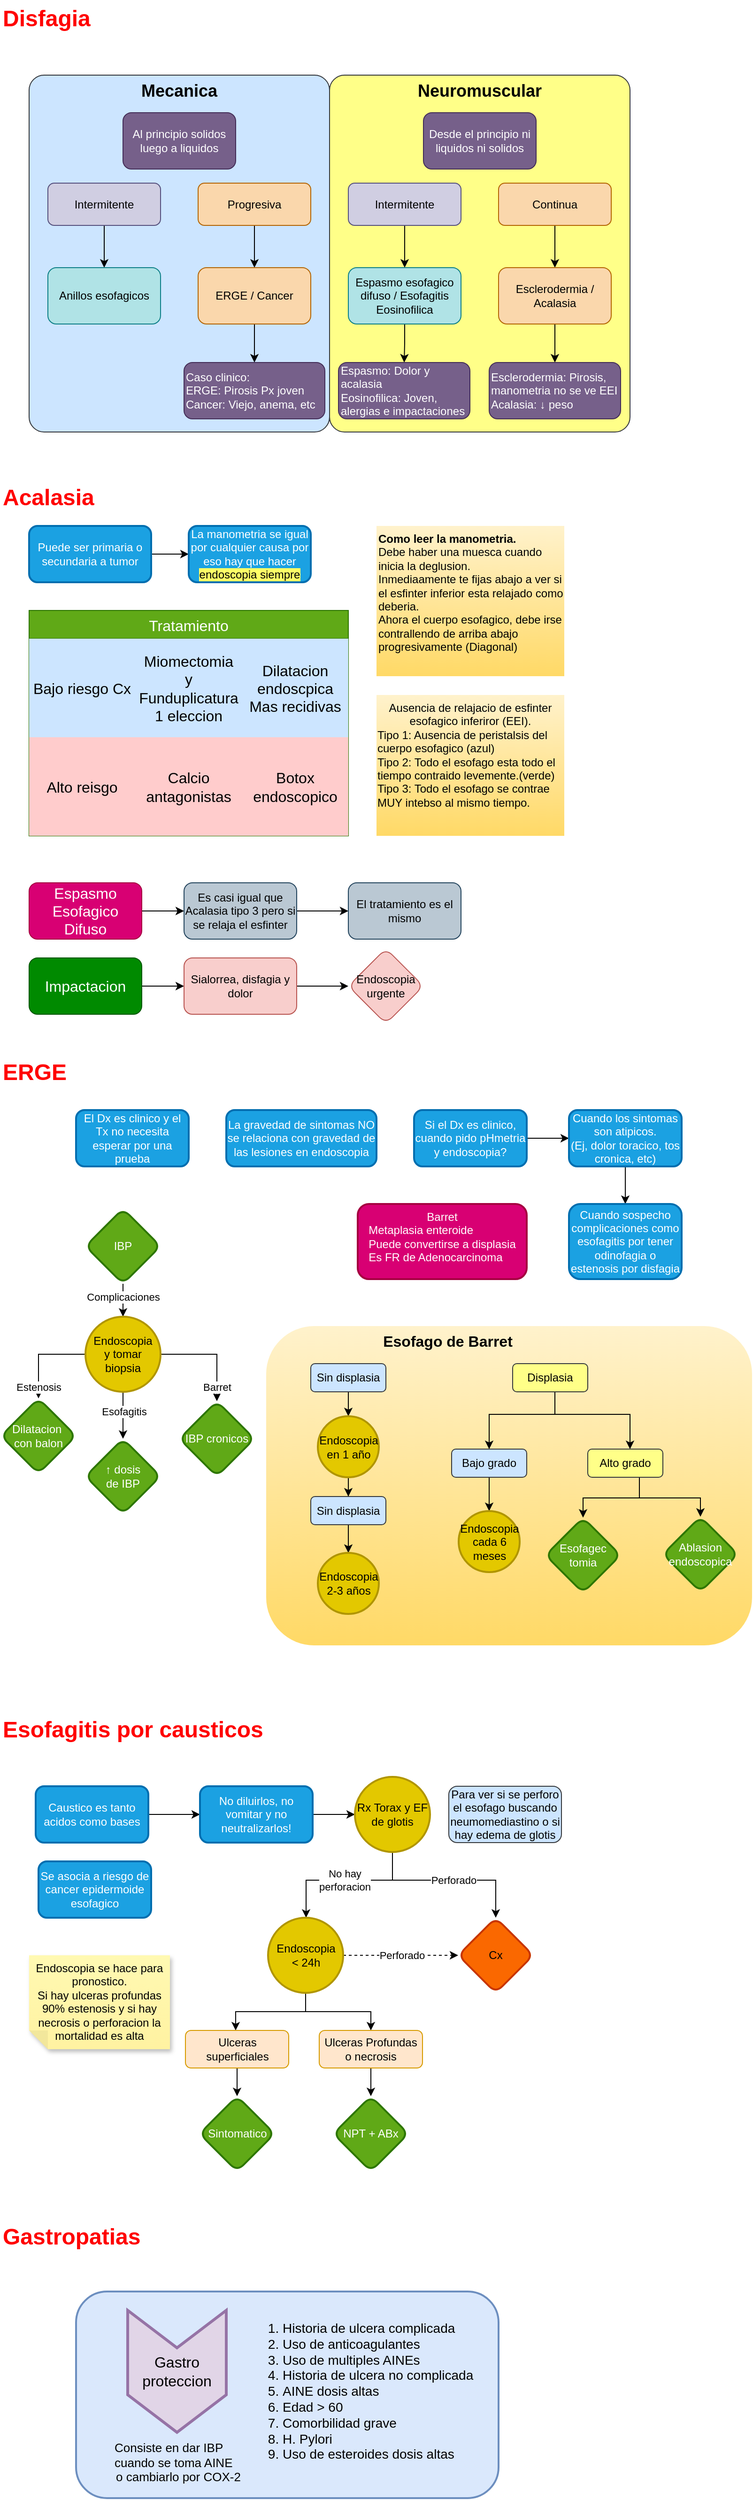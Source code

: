 <mxfile version="21.6.8" type="github">
  <diagram name="Page-1" id="vxQiwhmBXQwjBZL9es7v">
    <mxGraphModel dx="1034" dy="1069" grid="1" gridSize="10" guides="1" tooltips="1" connect="1" arrows="1" fold="1" page="1" pageScale="1" pageWidth="850" pageHeight="1100" background="none" math="0" shadow="0">
      <root>
        <mxCell id="0" />
        <mxCell id="1" parent="0" />
        <mxCell id="qXAimA_6PrYC_-zk_ydz-16" value="" style="rounded=1;whiteSpace=wrap;html=1;fillColor=#dae8fc;strokeColor=#6c8ebf;strokeWidth=2;" vertex="1" parent="1">
          <mxGeometry x="120" y="2480" width="450" height="220" as="geometry" />
        </mxCell>
        <mxCell id="oNGUDVq2gTV8FD3QDTzs-109" value="Esofago de Barret" style="rounded=1;whiteSpace=wrap;html=1;fillColor=#fff2cc;gradientColor=#ffd966;strokeColor=none;verticalAlign=top;fontStyle=1;fontSize=16;align=center;spacingLeft=-132;" parent="1" vertex="1">
          <mxGeometry x="322.5" y="1452" width="517.5" height="340" as="geometry" />
        </mxCell>
        <mxCell id="oNGUDVq2gTV8FD3QDTzs-1" value="Disfagia" style="text;strokeColor=none;fillColor=none;html=1;fontSize=24;fontStyle=1;verticalAlign=middle;align=left;fontColor=#FF0000;" parent="1" vertex="1">
          <mxGeometry x="40" y="40" width="200" height="40" as="geometry" />
        </mxCell>
        <mxCell id="oNGUDVq2gTV8FD3QDTzs-2" value="Mecanica" style="rounded=1;whiteSpace=wrap;html=1;fontSize=18;strokeColor=#36393d;fillColor=#cce5ff;verticalAlign=top;fontStyle=1;arcSize=5;" parent="1" vertex="1">
          <mxGeometry x="70" y="120" width="320" height="380" as="geometry" />
        </mxCell>
        <mxCell id="oNGUDVq2gTV8FD3QDTzs-3" value="Neuromuscular" style="rounded=1;whiteSpace=wrap;html=1;fontSize=18;strokeColor=#36393d;fillColor=#ffff88;verticalAlign=top;fontStyle=1;arcSize=5;" parent="1" vertex="1">
          <mxGeometry x="390" y="120" width="320" height="380" as="geometry" />
        </mxCell>
        <mxCell id="oNGUDVq2gTV8FD3QDTzs-10" value="" style="edgeStyle=orthogonalEdgeStyle;rounded=0;orthogonalLoop=1;jettySize=auto;html=1;" parent="1" source="oNGUDVq2gTV8FD3QDTzs-5" target="oNGUDVq2gTV8FD3QDTzs-9" edge="1">
          <mxGeometry relative="1" as="geometry" />
        </mxCell>
        <mxCell id="oNGUDVq2gTV8FD3QDTzs-5" value="Intermitente" style="rounded=1;whiteSpace=wrap;html=1;fillColor=#d0cee2;strokeColor=#56517e;" parent="1" vertex="1">
          <mxGeometry x="90" y="235" width="120" height="45" as="geometry" />
        </mxCell>
        <mxCell id="oNGUDVq2gTV8FD3QDTzs-12" value="" style="edgeStyle=orthogonalEdgeStyle;rounded=0;orthogonalLoop=1;jettySize=auto;html=1;" parent="1" source="oNGUDVq2gTV8FD3QDTzs-6" target="oNGUDVq2gTV8FD3QDTzs-11" edge="1">
          <mxGeometry relative="1" as="geometry" />
        </mxCell>
        <mxCell id="oNGUDVq2gTV8FD3QDTzs-6" value="Progresiva" style="rounded=1;whiteSpace=wrap;html=1;fillColor=#fad7ac;strokeColor=#b46504;" parent="1" vertex="1">
          <mxGeometry x="250" y="235" width="120" height="45" as="geometry" />
        </mxCell>
        <mxCell id="oNGUDVq2gTV8FD3QDTzs-16" value="" style="edgeStyle=orthogonalEdgeStyle;rounded=0;orthogonalLoop=1;jettySize=auto;html=1;" parent="1" source="oNGUDVq2gTV8FD3QDTzs-7" target="oNGUDVq2gTV8FD3QDTzs-15" edge="1">
          <mxGeometry relative="1" as="geometry" />
        </mxCell>
        <mxCell id="oNGUDVq2gTV8FD3QDTzs-7" value="Intermitente" style="rounded=1;whiteSpace=wrap;html=1;fillColor=#d0cee2;strokeColor=#56517e;" parent="1" vertex="1">
          <mxGeometry x="410" y="235" width="120" height="45" as="geometry" />
        </mxCell>
        <mxCell id="oNGUDVq2gTV8FD3QDTzs-18" value="" style="edgeStyle=orthogonalEdgeStyle;rounded=0;orthogonalLoop=1;jettySize=auto;html=1;" parent="1" source="oNGUDVq2gTV8FD3QDTzs-8" target="oNGUDVq2gTV8FD3QDTzs-17" edge="1">
          <mxGeometry relative="1" as="geometry" />
        </mxCell>
        <mxCell id="oNGUDVq2gTV8FD3QDTzs-8" value="Continua" style="rounded=1;whiteSpace=wrap;html=1;fillColor=#fad7ac;strokeColor=#b46504;" parent="1" vertex="1">
          <mxGeometry x="570" y="235" width="120" height="45" as="geometry" />
        </mxCell>
        <mxCell id="oNGUDVq2gTV8FD3QDTzs-9" value="Anillos esofagicos" style="rounded=1;whiteSpace=wrap;html=1;fillColor=#b0e3e6;strokeColor=#0e8088;" parent="1" vertex="1">
          <mxGeometry x="90" y="325" width="120" height="60" as="geometry" />
        </mxCell>
        <mxCell id="oNGUDVq2gTV8FD3QDTzs-14" value="" style="edgeStyle=orthogonalEdgeStyle;rounded=0;orthogonalLoop=1;jettySize=auto;html=1;" parent="1" source="oNGUDVq2gTV8FD3QDTzs-11" target="oNGUDVq2gTV8FD3QDTzs-13" edge="1">
          <mxGeometry relative="1" as="geometry" />
        </mxCell>
        <mxCell id="oNGUDVq2gTV8FD3QDTzs-11" value="ERGE / Cancer" style="rounded=1;whiteSpace=wrap;html=1;fillColor=#fad7ac;strokeColor=#b46504;" parent="1" vertex="1">
          <mxGeometry x="250" y="325" width="120" height="60" as="geometry" />
        </mxCell>
        <mxCell id="oNGUDVq2gTV8FD3QDTzs-13" value="Caso clinico:&lt;br&gt;ERGE: Pirosis Px joven&lt;br&gt;Cancer: Viejo, anema, etc" style="rounded=1;whiteSpace=wrap;html=1;align=left;fillColor=#76608a;fontColor=#ffffff;strokeColor=#432D57;" parent="1" vertex="1">
          <mxGeometry x="235" y="426" width="150" height="60" as="geometry" />
        </mxCell>
        <mxCell id="oNGUDVq2gTV8FD3QDTzs-141" value="" style="edgeStyle=orthogonalEdgeStyle;rounded=0;orthogonalLoop=1;jettySize=auto;html=1;" parent="1" source="oNGUDVq2gTV8FD3QDTzs-15" target="oNGUDVq2gTV8FD3QDTzs-140" edge="1">
          <mxGeometry relative="1" as="geometry" />
        </mxCell>
        <mxCell id="oNGUDVq2gTV8FD3QDTzs-15" value="Espasmo esofagico difuso / Esofagitis Eosinofilica" style="rounded=1;whiteSpace=wrap;html=1;fillColor=#b0e3e6;strokeColor=#0e8088;" parent="1" vertex="1">
          <mxGeometry x="410" y="325" width="120" height="60" as="geometry" />
        </mxCell>
        <mxCell id="oNGUDVq2gTV8FD3QDTzs-20" value="" style="edgeStyle=orthogonalEdgeStyle;rounded=0;orthogonalLoop=1;jettySize=auto;html=1;" parent="1" source="oNGUDVq2gTV8FD3QDTzs-17" target="oNGUDVq2gTV8FD3QDTzs-19" edge="1">
          <mxGeometry relative="1" as="geometry" />
        </mxCell>
        <mxCell id="oNGUDVq2gTV8FD3QDTzs-17" value="Esclerodermia / Acalasia" style="rounded=1;whiteSpace=wrap;html=1;fillColor=#fad7ac;strokeColor=#b46504;" parent="1" vertex="1">
          <mxGeometry x="570" y="325" width="120" height="60" as="geometry" />
        </mxCell>
        <mxCell id="oNGUDVq2gTV8FD3QDTzs-19" value="Esclerodermia: Pirosis, manometria no se ve EEI&lt;br&gt;Acalasia: ↓ peso" style="rounded=1;whiteSpace=wrap;html=1;align=left;fillColor=#76608a;fontColor=#ffffff;strokeColor=#432D57;" parent="1" vertex="1">
          <mxGeometry x="560" y="426" width="140" height="60" as="geometry" />
        </mxCell>
        <mxCell id="oNGUDVq2gTV8FD3QDTzs-21" value="Al principio solidos luego a liquidos" style="rounded=1;whiteSpace=wrap;html=1;fillColor=#76608a;fontColor=#ffffff;strokeColor=#432D57;" parent="1" vertex="1">
          <mxGeometry x="170" y="160" width="120" height="60" as="geometry" />
        </mxCell>
        <mxCell id="oNGUDVq2gTV8FD3QDTzs-22" value="Desde el principio ni liquidos ni solidos" style="rounded=1;whiteSpace=wrap;html=1;fillColor=#76608a;fontColor=#ffffff;strokeColor=#432D57;" parent="1" vertex="1">
          <mxGeometry x="490" y="160" width="120" height="60" as="geometry" />
        </mxCell>
        <mxCell id="oNGUDVq2gTV8FD3QDTzs-24" value="Acalasia" style="text;strokeColor=none;fillColor=none;html=1;fontSize=24;fontStyle=1;verticalAlign=middle;align=left;fontColor=#FF0000;" parent="1" vertex="1">
          <mxGeometry x="40" y="550" width="200" height="40" as="geometry" />
        </mxCell>
        <mxCell id="oNGUDVq2gTV8FD3QDTzs-27" value="" style="edgeStyle=orthogonalEdgeStyle;rounded=0;orthogonalLoop=1;jettySize=auto;html=1;" parent="1" source="oNGUDVq2gTV8FD3QDTzs-25" target="oNGUDVq2gTV8FD3QDTzs-26" edge="1">
          <mxGeometry relative="1" as="geometry" />
        </mxCell>
        <mxCell id="oNGUDVq2gTV8FD3QDTzs-25" value="Puede ser primaria o secundaria a tumor" style="rounded=1;whiteSpace=wrap;html=1;fillColor=#1ba1e2;fontColor=#ffffff;strokeColor=#006EAF;strokeWidth=2;" parent="1" vertex="1">
          <mxGeometry x="70" y="600" width="130" height="60" as="geometry" />
        </mxCell>
        <mxCell id="oNGUDVq2gTV8FD3QDTzs-26" value="La manometria se igual por cualquier causa por eso hay que hacer &lt;font color=&quot;#000000&quot;&gt;&lt;span style=&quot;background-color: rgb(255, 255, 102);&quot;&gt;endoscopia siempre&lt;/span&gt;&lt;/font&gt;" style="rounded=1;whiteSpace=wrap;html=1;fillColor=#1ba1e2;fontColor=#ffffff;strokeColor=#006EAF;strokeWidth=2;" parent="1" vertex="1">
          <mxGeometry x="240" y="600" width="130" height="60" as="geometry" />
        </mxCell>
        <mxCell id="oNGUDVq2gTV8FD3QDTzs-28" value="&lt;b&gt;Como leer la manometria.&lt;br&gt;&lt;/b&gt;Debe haber una muesca cuando inicia la deglusion.&lt;br&gt;Inmediaamente te fijas abajo a ver si el esfinter inferior esta relajado como deberia.&lt;br&gt;Ahora el cuerpo esofagico, debe irse contrallendo de arriba abajo progresivamente (Diagonal)" style="rounded=0;whiteSpace=wrap;html=1;verticalAlign=top;align=left;fillColor=#fff2cc;gradientColor=#ffd966;strokeColor=none;" parent="1" vertex="1">
          <mxGeometry x="440" y="600" width="200" height="160" as="geometry" />
        </mxCell>
        <mxCell id="oNGUDVq2gTV8FD3QDTzs-30" value="Ausencia de relajacio de esfinter esofagico inferiror (EEI).&lt;br&gt;&lt;div style=&quot;text-align: left;&quot;&gt;&lt;span style=&quot;background-color: initial;&quot;&gt;Tipo 1: Ausencia de peristalsis del cuerpo esofagico (azul)&lt;/span&gt;&lt;/div&gt;&lt;div style=&quot;text-align: left;&quot;&gt;&lt;span style=&quot;background-color: initial;&quot;&gt;Tipo 2: Todo el esofago esta todo el tiempo contraido levemente.(verde)&lt;/span&gt;&lt;/div&gt;&lt;div style=&quot;text-align: left;&quot;&gt;&lt;span style=&quot;background-color: initial;&quot;&gt;Tipo 3: Todo el esofago se contrae MUY intebso al mismo tiempo.&lt;/span&gt;&lt;/div&gt;" style="rounded=0;whiteSpace=wrap;html=1;verticalAlign=top;fillColor=#fff2cc;gradientColor=#ffd966;strokeColor=none;" parent="1" vertex="1">
          <mxGeometry x="440" y="780" width="200" height="150" as="geometry" />
        </mxCell>
        <mxCell id="oNGUDVq2gTV8FD3QDTzs-31" value="Tratamiento" style="shape=table;startSize=30;container=1;collapsible=0;childLayout=tableLayout;strokeColor=#2D7600;fontSize=16;fillColor=#60a917;fontColor=#ffffff;" parent="1" vertex="1">
          <mxGeometry x="70" y="690" width="340" height="240" as="geometry" />
        </mxCell>
        <mxCell id="oNGUDVq2gTV8FD3QDTzs-32" value="" style="shape=tableRow;horizontal=0;startSize=0;swimlaneHead=0;swimlaneBody=0;strokeColor=inherit;top=0;left=0;bottom=0;right=0;collapsible=0;dropTarget=0;fillColor=none;points=[[0,0.5],[1,0.5]];portConstraint=eastwest;fontSize=16;" parent="oNGUDVq2gTV8FD3QDTzs-31" vertex="1">
          <mxGeometry y="30" width="340" height="105" as="geometry" />
        </mxCell>
        <mxCell id="oNGUDVq2gTV8FD3QDTzs-33" value="Bajo riesgo Cx" style="shape=partialRectangle;html=1;whiteSpace=wrap;connectable=0;strokeColor=#36393d;overflow=hidden;fillColor=#cce5ff;top=0;left=0;bottom=0;right=0;pointerEvents=1;fontSize=16;" parent="oNGUDVq2gTV8FD3QDTzs-32" vertex="1">
          <mxGeometry width="113" height="105" as="geometry">
            <mxRectangle width="113" height="105" as="alternateBounds" />
          </mxGeometry>
        </mxCell>
        <mxCell id="oNGUDVq2gTV8FD3QDTzs-34" value="Miomectomia&lt;br&gt;y Funduplicatura&lt;br&gt;1 eleccion" style="shape=partialRectangle;html=1;whiteSpace=wrap;connectable=0;strokeColor=#36393d;overflow=hidden;fillColor=#cce5ff;top=0;left=0;bottom=0;right=0;pointerEvents=1;fontSize=16;" parent="oNGUDVq2gTV8FD3QDTzs-32" vertex="1">
          <mxGeometry x="113" width="114" height="105" as="geometry">
            <mxRectangle width="114" height="105" as="alternateBounds" />
          </mxGeometry>
        </mxCell>
        <mxCell id="oNGUDVq2gTV8FD3QDTzs-47" value="Dilatacion endoscpica&lt;br&gt;Mas recidivas" style="shape=partialRectangle;html=1;whiteSpace=wrap;connectable=0;strokeColor=#36393d;overflow=hidden;fillColor=#cce5ff;top=0;left=0;bottom=0;right=0;pointerEvents=1;fontSize=16;" parent="oNGUDVq2gTV8FD3QDTzs-32" vertex="1">
          <mxGeometry x="227" width="113" height="105" as="geometry">
            <mxRectangle width="113" height="105" as="alternateBounds" />
          </mxGeometry>
        </mxCell>
        <mxCell id="oNGUDVq2gTV8FD3QDTzs-36" value="" style="shape=tableRow;horizontal=0;startSize=0;swimlaneHead=0;swimlaneBody=0;strokeColor=inherit;top=0;left=0;bottom=0;right=0;collapsible=0;dropTarget=0;fillColor=none;points=[[0,0.5],[1,0.5]];portConstraint=eastwest;fontSize=16;" parent="oNGUDVq2gTV8FD3QDTzs-31" vertex="1">
          <mxGeometry y="135" width="340" height="105" as="geometry" />
        </mxCell>
        <mxCell id="oNGUDVq2gTV8FD3QDTzs-37" value="Alto reisgo" style="shape=partialRectangle;html=1;whiteSpace=wrap;connectable=0;strokeColor=#36393d;overflow=hidden;fillColor=#ffcccc;top=0;left=0;bottom=0;right=0;pointerEvents=1;fontSize=16;" parent="oNGUDVq2gTV8FD3QDTzs-36" vertex="1">
          <mxGeometry width="113" height="105" as="geometry">
            <mxRectangle width="113" height="105" as="alternateBounds" />
          </mxGeometry>
        </mxCell>
        <mxCell id="oNGUDVq2gTV8FD3QDTzs-38" value="Calcio antagonistas" style="shape=partialRectangle;html=1;whiteSpace=wrap;connectable=0;strokeColor=#36393d;overflow=hidden;fillColor=#ffcccc;top=0;left=0;bottom=0;right=0;pointerEvents=1;fontSize=16;" parent="oNGUDVq2gTV8FD3QDTzs-36" vertex="1">
          <mxGeometry x="113" width="114" height="105" as="geometry">
            <mxRectangle width="114" height="105" as="alternateBounds" />
          </mxGeometry>
        </mxCell>
        <mxCell id="oNGUDVq2gTV8FD3QDTzs-48" value="Botox endoscopico" style="shape=partialRectangle;html=1;whiteSpace=wrap;connectable=0;strokeColor=#36393d;overflow=hidden;fillColor=#ffcccc;top=0;left=0;bottom=0;right=0;pointerEvents=1;fontSize=16;" parent="oNGUDVq2gTV8FD3QDTzs-36" vertex="1">
          <mxGeometry x="227" width="113" height="105" as="geometry">
            <mxRectangle width="113" height="105" as="alternateBounds" />
          </mxGeometry>
        </mxCell>
        <mxCell id="oNGUDVq2gTV8FD3QDTzs-51" value="" style="edgeStyle=orthogonalEdgeStyle;rounded=0;orthogonalLoop=1;jettySize=auto;html=1;" parent="1" source="oNGUDVq2gTV8FD3QDTzs-49" target="oNGUDVq2gTV8FD3QDTzs-50" edge="1">
          <mxGeometry relative="1" as="geometry" />
        </mxCell>
        <mxCell id="oNGUDVq2gTV8FD3QDTzs-49" value="Espasmo Esofagico Difuso" style="rounded=1;whiteSpace=wrap;html=1;fontSize=16;fillColor=#d80073;fontColor=#ffffff;strokeColor=#A50040;" parent="1" vertex="1">
          <mxGeometry x="70" y="980" width="120" height="60" as="geometry" />
        </mxCell>
        <mxCell id="oNGUDVq2gTV8FD3QDTzs-53" value="" style="edgeStyle=orthogonalEdgeStyle;rounded=0;orthogonalLoop=1;jettySize=auto;html=1;" parent="1" source="oNGUDVq2gTV8FD3QDTzs-50" target="oNGUDVq2gTV8FD3QDTzs-52" edge="1">
          <mxGeometry relative="1" as="geometry" />
        </mxCell>
        <mxCell id="oNGUDVq2gTV8FD3QDTzs-50" value="Es casi igual que Acalasia tipo 3 pero si se relaja el esfinter" style="rounded=1;whiteSpace=wrap;html=1;fillColor=#bac8d3;strokeColor=#23445d;" parent="1" vertex="1">
          <mxGeometry x="235" y="980" width="120" height="60" as="geometry" />
        </mxCell>
        <mxCell id="oNGUDVq2gTV8FD3QDTzs-52" value="El tratamiento es el mismo" style="rounded=1;whiteSpace=wrap;html=1;fillColor=#bac8d3;strokeColor=#23445d;" parent="1" vertex="1">
          <mxGeometry x="410" y="980" width="120" height="60" as="geometry" />
        </mxCell>
        <mxCell id="oNGUDVq2gTV8FD3QDTzs-54" value="ERGE" style="text;strokeColor=none;fillColor=none;html=1;fontSize=24;fontStyle=1;verticalAlign=middle;align=left;fontColor=#FF0000;" parent="1" vertex="1">
          <mxGeometry x="40" y="1162" width="200" height="40" as="geometry" />
        </mxCell>
        <mxCell id="oNGUDVq2gTV8FD3QDTzs-56" value="El Dx es clinico y el Tx no necesita esperar por una prueba" style="rounded=1;whiteSpace=wrap;html=1;fillColor=#1ba1e2;fontColor=#ffffff;strokeColor=#006EAF;strokeWidth=2;" parent="1" vertex="1">
          <mxGeometry x="120" y="1222" width="120" height="60" as="geometry" />
        </mxCell>
        <mxCell id="oNGUDVq2gTV8FD3QDTzs-57" value="La gravedad de sintomas NO se relaciona con gravedad de las lesiones en endoscopia" style="rounded=1;whiteSpace=wrap;html=1;fillColor=#1ba1e2;fontColor=#ffffff;strokeColor=#006EAF;strokeWidth=2;" parent="1" vertex="1">
          <mxGeometry x="280" y="1222" width="160" height="60" as="geometry" />
        </mxCell>
        <mxCell id="oNGUDVq2gTV8FD3QDTzs-60" value="" style="edgeStyle=orthogonalEdgeStyle;rounded=0;orthogonalLoop=1;jettySize=auto;html=1;" parent="1" source="oNGUDVq2gTV8FD3QDTzs-58" target="oNGUDVq2gTV8FD3QDTzs-59" edge="1">
          <mxGeometry relative="1" as="geometry" />
        </mxCell>
        <mxCell id="oNGUDVq2gTV8FD3QDTzs-58" value="Si el Dx es clinico, cuando pido pHmetria y endoscopia?" style="rounded=1;whiteSpace=wrap;html=1;fillColor=#1ba1e2;fontColor=#ffffff;strokeColor=#006EAF;strokeWidth=2;" parent="1" vertex="1">
          <mxGeometry x="480" y="1222" width="120" height="60" as="geometry" />
        </mxCell>
        <mxCell id="oNGUDVq2gTV8FD3QDTzs-62" value="" style="edgeStyle=orthogonalEdgeStyle;rounded=0;orthogonalLoop=1;jettySize=auto;html=1;" parent="1" source="oNGUDVq2gTV8FD3QDTzs-59" target="oNGUDVq2gTV8FD3QDTzs-61" edge="1">
          <mxGeometry relative="1" as="geometry" />
        </mxCell>
        <mxCell id="oNGUDVq2gTV8FD3QDTzs-59" value="Cuando los sintomas son atipicos. &lt;br&gt;(Ej, dolor toracico, tos cronica, etc)" style="rounded=1;whiteSpace=wrap;html=1;fillColor=#1ba1e2;fontColor=#ffffff;strokeColor=#006EAF;strokeWidth=2;" parent="1" vertex="1">
          <mxGeometry x="645" y="1222" width="120" height="60" as="geometry" />
        </mxCell>
        <mxCell id="oNGUDVq2gTV8FD3QDTzs-61" value="Cuando sospecho complicaciones como esofagitis por tener odinofagia o estenosis por disfagia" style="rounded=1;whiteSpace=wrap;html=1;fillColor=#1ba1e2;fontColor=#ffffff;strokeColor=#006EAF;strokeWidth=2;" parent="1" vertex="1">
          <mxGeometry x="645" y="1322" width="120" height="80" as="geometry" />
        </mxCell>
        <mxCell id="oNGUDVq2gTV8FD3QDTzs-63" value="IBP" style="rhombus;whiteSpace=wrap;html=1;rounded=1;fillColor=#60a917;fontColor=#ffffff;strokeColor=#2D7600;strokeWidth=2;" parent="1" vertex="1">
          <mxGeometry x="130" y="1327" width="80" height="80" as="geometry" />
        </mxCell>
        <mxCell id="oNGUDVq2gTV8FD3QDTzs-65" value="IBP cronicos" style="rhombus;whiteSpace=wrap;html=1;rounded=1;fillColor=#60a917;fontColor=#ffffff;strokeColor=#2D7600;strokeWidth=2;" parent="1" vertex="1">
          <mxGeometry x="230" y="1532" width="80" height="80" as="geometry" />
        </mxCell>
        <mxCell id="oNGUDVq2gTV8FD3QDTzs-68" value="Dilatacion&amp;nbsp;&lt;br&gt;con balon" style="rhombus;whiteSpace=wrap;html=1;rounded=1;direction=south;fillColor=#60a917;fontColor=#ffffff;strokeColor=#2D7600;strokeWidth=2;" parent="1" vertex="1">
          <mxGeometry x="40" y="1529" width="80" height="80" as="geometry" />
        </mxCell>
        <mxCell id="oNGUDVq2gTV8FD3QDTzs-72" value="" style="edgeStyle=orthogonalEdgeStyle;rounded=0;orthogonalLoop=1;jettySize=auto;html=1;" parent="1" source="oNGUDVq2gTV8FD3QDTzs-63" target="oNGUDVq2gTV8FD3QDTzs-71" edge="1">
          <mxGeometry relative="1" as="geometry">
            <mxPoint x="355" y="1357" as="sourcePoint" />
            <mxPoint x="285" y="1617" as="targetPoint" />
          </mxGeometry>
        </mxCell>
        <mxCell id="oNGUDVq2gTV8FD3QDTzs-105" value="Complicaciones" style="edgeLabel;html=1;align=center;verticalAlign=middle;resizable=0;points=[];" parent="oNGUDVq2gTV8FD3QDTzs-72" vertex="1" connectable="0">
          <mxGeometry x="-0.378" relative="1" as="geometry">
            <mxPoint as="offset" />
          </mxGeometry>
        </mxCell>
        <mxCell id="oNGUDVq2gTV8FD3QDTzs-74" value="" style="edgeStyle=orthogonalEdgeStyle;rounded=0;orthogonalLoop=1;jettySize=auto;html=1;" parent="1" source="oNGUDVq2gTV8FD3QDTzs-71" target="oNGUDVq2gTV8FD3QDTzs-68" edge="1">
          <mxGeometry relative="1" as="geometry" />
        </mxCell>
        <mxCell id="oNGUDVq2gTV8FD3QDTzs-106" value="Estenosis" style="edgeLabel;html=1;align=center;verticalAlign=middle;resizable=0;points=[];" parent="oNGUDVq2gTV8FD3QDTzs-74" vertex="1" connectable="0">
          <mxGeometry x="0.559" relative="1" as="geometry">
            <mxPoint y="9" as="offset" />
          </mxGeometry>
        </mxCell>
        <mxCell id="oNGUDVq2gTV8FD3QDTzs-75" value="" style="edgeStyle=orthogonalEdgeStyle;rounded=0;orthogonalLoop=1;jettySize=auto;html=1;" parent="1" source="oNGUDVq2gTV8FD3QDTzs-71" target="oNGUDVq2gTV8FD3QDTzs-65" edge="1">
          <mxGeometry relative="1" as="geometry" />
        </mxCell>
        <mxCell id="oNGUDVq2gTV8FD3QDTzs-104" value="Barret" style="edgeLabel;html=1;align=center;verticalAlign=middle;resizable=0;points=[];" parent="oNGUDVq2gTV8FD3QDTzs-75" vertex="1" connectable="0">
          <mxGeometry x="0.65" y="2" relative="1" as="geometry">
            <mxPoint x="-2" y="4" as="offset" />
          </mxGeometry>
        </mxCell>
        <mxCell id="oNGUDVq2gTV8FD3QDTzs-79" value="" style="edgeStyle=orthogonalEdgeStyle;rounded=0;orthogonalLoop=1;jettySize=auto;html=1;" parent="1" source="oNGUDVq2gTV8FD3QDTzs-71" target="oNGUDVq2gTV8FD3QDTzs-78" edge="1">
          <mxGeometry relative="1" as="geometry" />
        </mxCell>
        <mxCell id="oNGUDVq2gTV8FD3QDTzs-80" value="Esofagitis" style="edgeLabel;html=1;align=center;verticalAlign=middle;resizable=0;points=[];" parent="oNGUDVq2gTV8FD3QDTzs-79" vertex="1" connectable="0">
          <mxGeometry x="-0.176" y="1" relative="1" as="geometry">
            <mxPoint as="offset" />
          </mxGeometry>
        </mxCell>
        <mxCell id="oNGUDVq2gTV8FD3QDTzs-71" value="Endoscopia&lt;br&gt;y tomar biopsia" style="ellipse;whiteSpace=wrap;html=1;aspect=fixed;fillColor=#e3c800;fontColor=#000000;strokeColor=#B09500;strokeWidth=2;" parent="1" vertex="1">
          <mxGeometry x="130" y="1442" width="80" height="80" as="geometry" />
        </mxCell>
        <mxCell id="oNGUDVq2gTV8FD3QDTzs-78" value="↑ dosis &lt;br&gt;de IBP" style="rhombus;whiteSpace=wrap;html=1;rounded=1;fillColor=#60a917;fontColor=#ffffff;strokeColor=#2D7600;strokeWidth=2;" parent="1" vertex="1">
          <mxGeometry x="130" y="1572" width="80" height="80" as="geometry" />
        </mxCell>
        <mxCell id="oNGUDVq2gTV8FD3QDTzs-81" value="Barret&lt;br&gt;&lt;div style=&quot;text-align: left;&quot;&gt;&lt;span style=&quot;background-color: initial;&quot;&gt;Metaplasia enteroide&lt;/span&gt;&lt;/div&gt;&lt;div style=&quot;text-align: left;&quot;&gt;&lt;span style=&quot;background-color: initial;&quot;&gt;Puede convertirse a displasia&lt;/span&gt;&lt;/div&gt;&lt;div style=&quot;text-align: left;&quot;&gt;&lt;span style=&quot;background-color: initial;&quot;&gt;Es FR de Adenocarcinoma&lt;/span&gt;&lt;/div&gt;" style="rounded=1;whiteSpace=wrap;html=1;verticalAlign=top;fillColor=#d80073;fontColor=#ffffff;strokeColor=#A50040;strokeWidth=2;" parent="1" vertex="1">
          <mxGeometry x="420" y="1322" width="180" height="80" as="geometry" />
        </mxCell>
        <mxCell id="oNGUDVq2gTV8FD3QDTzs-87" value="" style="edgeStyle=orthogonalEdgeStyle;rounded=0;orthogonalLoop=1;jettySize=auto;html=1;" parent="1" source="oNGUDVq2gTV8FD3QDTzs-82" target="oNGUDVq2gTV8FD3QDTzs-86" edge="1">
          <mxGeometry relative="1" as="geometry" />
        </mxCell>
        <mxCell id="oNGUDVq2gTV8FD3QDTzs-82" value="Sin displasia" style="rounded=1;whiteSpace=wrap;html=1;fillColor=#cce5ff;strokeColor=#36393d;" parent="1" vertex="1">
          <mxGeometry x="370" y="1492" width="80" height="30" as="geometry" />
        </mxCell>
        <mxCell id="oNGUDVq2gTV8FD3QDTzs-93" value="" style="edgeStyle=orthogonalEdgeStyle;rounded=0;orthogonalLoop=1;jettySize=auto;html=1;" parent="1" source="oNGUDVq2gTV8FD3QDTzs-83" target="oNGUDVq2gTV8FD3QDTzs-92" edge="1">
          <mxGeometry relative="1" as="geometry">
            <Array as="points">
              <mxPoint x="630" y="1546" />
              <mxPoint x="560" y="1546" />
            </Array>
          </mxGeometry>
        </mxCell>
        <mxCell id="oNGUDVq2gTV8FD3QDTzs-97" value="" style="edgeStyle=orthogonalEdgeStyle;rounded=0;orthogonalLoop=1;jettySize=auto;html=1;" parent="1" source="oNGUDVq2gTV8FD3QDTzs-83" target="oNGUDVq2gTV8FD3QDTzs-96" edge="1">
          <mxGeometry relative="1" as="geometry">
            <Array as="points">
              <mxPoint x="630" y="1546" />
              <mxPoint x="710" y="1546" />
            </Array>
          </mxGeometry>
        </mxCell>
        <mxCell id="oNGUDVq2gTV8FD3QDTzs-83" value="Displasia" style="rounded=1;whiteSpace=wrap;html=1;fillColor=#ffff88;strokeColor=#36393d;" parent="1" vertex="1">
          <mxGeometry x="585" y="1492" width="80" height="30" as="geometry" />
        </mxCell>
        <mxCell id="oNGUDVq2gTV8FD3QDTzs-89" value="" style="edgeStyle=orthogonalEdgeStyle;rounded=0;orthogonalLoop=1;jettySize=auto;html=1;" parent="1" source="oNGUDVq2gTV8FD3QDTzs-86" target="oNGUDVq2gTV8FD3QDTzs-88" edge="1">
          <mxGeometry relative="1" as="geometry" />
        </mxCell>
        <mxCell id="oNGUDVq2gTV8FD3QDTzs-86" value="Endoscopia en 1 año" style="ellipse;whiteSpace=wrap;html=1;rounded=1;fillColor=#e3c800;fontColor=#000000;strokeColor=#B09500;strokeWidth=2;" parent="1" vertex="1">
          <mxGeometry x="377.5" y="1548" width="65" height="65" as="geometry" />
        </mxCell>
        <mxCell id="oNGUDVq2gTV8FD3QDTzs-91" value="" style="edgeStyle=orthogonalEdgeStyle;rounded=0;orthogonalLoop=1;jettySize=auto;html=1;" parent="1" source="oNGUDVq2gTV8FD3QDTzs-88" target="oNGUDVq2gTV8FD3QDTzs-90" edge="1">
          <mxGeometry relative="1" as="geometry" />
        </mxCell>
        <mxCell id="oNGUDVq2gTV8FD3QDTzs-88" value="Sin displasia" style="rounded=1;whiteSpace=wrap;html=1;fillColor=#cce5ff;strokeColor=#36393d;" parent="1" vertex="1">
          <mxGeometry x="370" y="1633.5" width="80" height="30" as="geometry" />
        </mxCell>
        <mxCell id="oNGUDVq2gTV8FD3QDTzs-90" value="Endoscopia &lt;br&gt;2-3 años" style="ellipse;whiteSpace=wrap;html=1;rounded=1;fillColor=#e3c800;fontColor=#000000;strokeColor=#B09500;strokeWidth=2;" parent="1" vertex="1">
          <mxGeometry x="377.5" y="1693.5" width="65" height="65" as="geometry" />
        </mxCell>
        <mxCell id="oNGUDVq2gTV8FD3QDTzs-95" value="" style="edgeStyle=orthogonalEdgeStyle;rounded=0;orthogonalLoop=1;jettySize=auto;html=1;" parent="1" source="oNGUDVq2gTV8FD3QDTzs-92" target="oNGUDVq2gTV8FD3QDTzs-94" edge="1">
          <mxGeometry relative="1" as="geometry" />
        </mxCell>
        <mxCell id="oNGUDVq2gTV8FD3QDTzs-92" value="Bajo grado" style="rounded=1;whiteSpace=wrap;html=1;fillColor=#cce5ff;strokeColor=#36393d;" parent="1" vertex="1">
          <mxGeometry x="520" y="1583" width="80" height="30" as="geometry" />
        </mxCell>
        <mxCell id="oNGUDVq2gTV8FD3QDTzs-94" value="Endoscopia cada 6 meses" style="ellipse;whiteSpace=wrap;html=1;rounded=1;fillColor=#e3c800;fontColor=#000000;strokeColor=#B09500;strokeWidth=2;" parent="1" vertex="1">
          <mxGeometry x="527.5" y="1649" width="65" height="65" as="geometry" />
        </mxCell>
        <mxCell id="oNGUDVq2gTV8FD3QDTzs-99" value="" style="edgeStyle=orthogonalEdgeStyle;rounded=0;orthogonalLoop=1;jettySize=auto;html=1;" parent="1" source="oNGUDVq2gTV8FD3QDTzs-96" target="oNGUDVq2gTV8FD3QDTzs-98" edge="1">
          <mxGeometry relative="1" as="geometry">
            <Array as="points">
              <mxPoint x="720" y="1635" />
              <mxPoint x="660" y="1635" />
            </Array>
          </mxGeometry>
        </mxCell>
        <mxCell id="oNGUDVq2gTV8FD3QDTzs-101" value="" style="edgeStyle=orthogonalEdgeStyle;rounded=0;orthogonalLoop=1;jettySize=auto;html=1;entryX=0.5;entryY=0;entryDx=0;entryDy=0;" parent="1" target="oNGUDVq2gTV8FD3QDTzs-100" edge="1">
          <mxGeometry relative="1" as="geometry">
            <mxPoint x="720" y="1628" as="sourcePoint" />
            <mxPoint x="785" y="1651" as="targetPoint" />
            <Array as="points">
              <mxPoint x="720" y="1635" />
              <mxPoint x="785" y="1635" />
            </Array>
          </mxGeometry>
        </mxCell>
        <mxCell id="oNGUDVq2gTV8FD3QDTzs-96" value="Alto grado" style="rounded=1;whiteSpace=wrap;html=1;fillColor=#ffff88;strokeColor=#36393d;" parent="1" vertex="1">
          <mxGeometry x="665" y="1583" width="80" height="30" as="geometry" />
        </mxCell>
        <mxCell id="oNGUDVq2gTV8FD3QDTzs-98" value="Esofagec&lt;br&gt;tomia" style="rhombus;whiteSpace=wrap;html=1;rounded=1;fillColor=#60a917;fontColor=#ffffff;strokeColor=#2D7600;strokeWidth=2;" parent="1" vertex="1">
          <mxGeometry x="620" y="1656" width="80" height="80" as="geometry" />
        </mxCell>
        <mxCell id="oNGUDVq2gTV8FD3QDTzs-100" value="Ablasion endoscopica" style="rhombus;whiteSpace=wrap;html=1;rounded=1;fillColor=#60a917;fontColor=#ffffff;strokeColor=#2D7600;strokeWidth=2;" parent="1" vertex="1">
          <mxGeometry x="745" y="1655" width="80" height="80" as="geometry" />
        </mxCell>
        <mxCell id="oNGUDVq2gTV8FD3QDTzs-110" value="Esofagitis por causticos" style="text;strokeColor=none;fillColor=none;html=1;fontSize=24;fontStyle=1;verticalAlign=middle;align=left;fontColor=#FF0000;" parent="1" vertex="1">
          <mxGeometry x="40" y="1862" width="200" height="40" as="geometry" />
        </mxCell>
        <mxCell id="oNGUDVq2gTV8FD3QDTzs-114" value="" style="edgeStyle=orthogonalEdgeStyle;rounded=0;orthogonalLoop=1;jettySize=auto;html=1;" parent="1" source="oNGUDVq2gTV8FD3QDTzs-112" target="oNGUDVq2gTV8FD3QDTzs-113" edge="1">
          <mxGeometry relative="1" as="geometry" />
        </mxCell>
        <mxCell id="oNGUDVq2gTV8FD3QDTzs-112" value="Caustico es tanto acidos como bases" style="rounded=1;whiteSpace=wrap;html=1;fillColor=#1ba1e2;fontColor=#ffffff;strokeColor=#006EAF;strokeWidth=2;" parent="1" vertex="1">
          <mxGeometry x="77" y="1942" width="120" height="60" as="geometry" />
        </mxCell>
        <mxCell id="oNGUDVq2gTV8FD3QDTzs-116" value="" style="edgeStyle=orthogonalEdgeStyle;rounded=0;orthogonalLoop=1;jettySize=auto;html=1;" parent="1" source="oNGUDVq2gTV8FD3QDTzs-113" target="oNGUDVq2gTV8FD3QDTzs-115" edge="1">
          <mxGeometry relative="1" as="geometry" />
        </mxCell>
        <mxCell id="oNGUDVq2gTV8FD3QDTzs-113" value="No diluirlos, no vomitar y no neutralizarlos!" style="rounded=1;whiteSpace=wrap;html=1;fillColor=#1ba1e2;fontColor=#ffffff;strokeColor=#006EAF;strokeWidth=2;" parent="1" vertex="1">
          <mxGeometry x="252" y="1942" width="120" height="60" as="geometry" />
        </mxCell>
        <mxCell id="oNGUDVq2gTV8FD3QDTzs-119" value="" style="edgeStyle=orthogonalEdgeStyle;rounded=0;orthogonalLoop=1;jettySize=auto;html=1;" parent="1" source="oNGUDVq2gTV8FD3QDTzs-115" target="oNGUDVq2gTV8FD3QDTzs-118" edge="1">
          <mxGeometry relative="1" as="geometry">
            <Array as="points">
              <mxPoint x="457" y="2042" />
              <mxPoint x="365" y="2042" />
            </Array>
          </mxGeometry>
        </mxCell>
        <mxCell id="oNGUDVq2gTV8FD3QDTzs-120" value="No hay&lt;br&gt;perforacion" style="edgeLabel;html=1;align=center;verticalAlign=middle;resizable=0;points=[];spacing=-2;" parent="oNGUDVq2gTV8FD3QDTzs-119" vertex="1" connectable="0">
          <mxGeometry x="-0.275" y="-2" relative="1" as="geometry">
            <mxPoint x="-23" y="2" as="offset" />
          </mxGeometry>
        </mxCell>
        <mxCell id="oNGUDVq2gTV8FD3QDTzs-126" value="" style="edgeStyle=orthogonalEdgeStyle;rounded=0;orthogonalLoop=1;jettySize=auto;html=1;" parent="1" source="oNGUDVq2gTV8FD3QDTzs-115" target="oNGUDVq2gTV8FD3QDTzs-125" edge="1">
          <mxGeometry relative="1" as="geometry">
            <Array as="points">
              <mxPoint x="457" y="2042" />
              <mxPoint x="567" y="2042" />
            </Array>
          </mxGeometry>
        </mxCell>
        <mxCell id="oNGUDVq2gTV8FD3QDTzs-127" value="Perforado" style="edgeLabel;html=1;align=center;verticalAlign=middle;resizable=0;points=[];" parent="oNGUDVq2gTV8FD3QDTzs-126" vertex="1" connectable="0">
          <mxGeometry x="-0.3" y="1" relative="1" as="geometry">
            <mxPoint x="32" y="1" as="offset" />
          </mxGeometry>
        </mxCell>
        <mxCell id="oNGUDVq2gTV8FD3QDTzs-115" value="Rx Torax y EF de glotis" style="ellipse;whiteSpace=wrap;html=1;rounded=1;fillColor=#e3c800;fontColor=#000000;strokeColor=#B09500;strokeWidth=2;" parent="1" vertex="1">
          <mxGeometry x="417" y="1932" width="80" height="80" as="geometry" />
        </mxCell>
        <mxCell id="oNGUDVq2gTV8FD3QDTzs-117" value="Para ver si se perforo el esofago buscando neumomediastino o si hay edema de glotis" style="rounded=1;whiteSpace=wrap;html=1;fillColor=#cce5ff;strokeColor=#36393d;" parent="1" vertex="1">
          <mxGeometry x="517" y="1942" width="120" height="60" as="geometry" />
        </mxCell>
        <mxCell id="oNGUDVq2gTV8FD3QDTzs-129" value="" style="edgeStyle=orthogonalEdgeStyle;rounded=0;orthogonalLoop=1;jettySize=auto;html=1;" parent="1" source="oNGUDVq2gTV8FD3QDTzs-118" target="oNGUDVq2gTV8FD3QDTzs-128" edge="1">
          <mxGeometry relative="1" as="geometry">
            <Array as="points">
              <mxPoint x="365" y="2182" />
              <mxPoint x="290" y="2182" />
            </Array>
          </mxGeometry>
        </mxCell>
        <mxCell id="oNGUDVq2gTV8FD3QDTzs-134" style="edgeStyle=orthogonalEdgeStyle;rounded=0;orthogonalLoop=1;jettySize=auto;html=1;entryX=0;entryY=0.5;entryDx=0;entryDy=0;dashed=1;" parent="1" source="oNGUDVq2gTV8FD3QDTzs-118" target="oNGUDVq2gTV8FD3QDTzs-125" edge="1">
          <mxGeometry relative="1" as="geometry" />
        </mxCell>
        <mxCell id="oNGUDVq2gTV8FD3QDTzs-135" value="Perforado" style="edgeLabel;html=1;align=center;verticalAlign=middle;resizable=0;points=[];" parent="oNGUDVq2gTV8FD3QDTzs-134" vertex="1" connectable="0">
          <mxGeometry x="-0.306" relative="1" as="geometry">
            <mxPoint x="20" as="offset" />
          </mxGeometry>
        </mxCell>
        <mxCell id="oNGUDVq2gTV8FD3QDTzs-136" style="edgeStyle=orthogonalEdgeStyle;rounded=0;orthogonalLoop=1;jettySize=auto;html=1;entryX=0.5;entryY=0;entryDx=0;entryDy=0;" parent="1" source="oNGUDVq2gTV8FD3QDTzs-118" target="oNGUDVq2gTV8FD3QDTzs-131" edge="1">
          <mxGeometry relative="1" as="geometry" />
        </mxCell>
        <mxCell id="oNGUDVq2gTV8FD3QDTzs-118" value="Endoscopia &lt;br&gt;&amp;lt; 24h" style="ellipse;whiteSpace=wrap;html=1;rounded=1;fillColor=#e3c800;fontColor=#000000;strokeColor=#B09500;strokeWidth=2;" parent="1" vertex="1">
          <mxGeometry x="324.5" y="2082" width="80" height="80" as="geometry" />
        </mxCell>
        <mxCell id="oNGUDVq2gTV8FD3QDTzs-124" value="Se asocia a riesgo de cancer epidermoide esofagico" style="rounded=1;whiteSpace=wrap;html=1;fillColor=#1ba1e2;fontColor=#ffffff;strokeColor=#006EAF;strokeWidth=2;" parent="1" vertex="1">
          <mxGeometry x="80" y="2022" width="120" height="60" as="geometry" />
        </mxCell>
        <mxCell id="oNGUDVq2gTV8FD3QDTzs-125" value="Cx" style="rhombus;whiteSpace=wrap;html=1;rounded=1;fillColor=#fa6800;fontColor=#000000;strokeColor=#C73500;strokeWidth=2;" parent="1" vertex="1">
          <mxGeometry x="527" y="2082" width="80" height="80" as="geometry" />
        </mxCell>
        <mxCell id="oNGUDVq2gTV8FD3QDTzs-138" value="" style="edgeStyle=orthogonalEdgeStyle;rounded=0;orthogonalLoop=1;jettySize=auto;html=1;" parent="1" source="oNGUDVq2gTV8FD3QDTzs-128" target="oNGUDVq2gTV8FD3QDTzs-137" edge="1">
          <mxGeometry relative="1" as="geometry" />
        </mxCell>
        <mxCell id="oNGUDVq2gTV8FD3QDTzs-128" value="Ulceras superficiales" style="whiteSpace=wrap;html=1;rounded=1;fillColor=#ffe6cc;strokeColor=#d79b00;" parent="1" vertex="1">
          <mxGeometry x="236.5" y="2202" width="110" height="40" as="geometry" />
        </mxCell>
        <mxCell id="oNGUDVq2gTV8FD3QDTzs-133" value="" style="edgeStyle=orthogonalEdgeStyle;rounded=0;orthogonalLoop=1;jettySize=auto;html=1;" parent="1" source="oNGUDVq2gTV8FD3QDTzs-131" target="oNGUDVq2gTV8FD3QDTzs-132" edge="1">
          <mxGeometry relative="1" as="geometry" />
        </mxCell>
        <mxCell id="oNGUDVq2gTV8FD3QDTzs-131" value="Ulceras Profundas o necrosis" style="whiteSpace=wrap;html=1;rounded=1;fillColor=#ffe6cc;strokeColor=#d79b00;" parent="1" vertex="1">
          <mxGeometry x="379" y="2202" width="110" height="40" as="geometry" />
        </mxCell>
        <mxCell id="oNGUDVq2gTV8FD3QDTzs-132" value="NPT + ABx" style="rhombus;whiteSpace=wrap;html=1;rounded=1;fillColor=#60a917;fontColor=#ffffff;strokeColor=#2D7600;strokeWidth=2;" parent="1" vertex="1">
          <mxGeometry x="394" y="2272" width="80" height="80" as="geometry" />
        </mxCell>
        <mxCell id="oNGUDVq2gTV8FD3QDTzs-137" value="Sintomatico" style="rhombus;whiteSpace=wrap;html=1;rounded=1;fillColor=#60a917;fontColor=#ffffff;strokeColor=#2D7600;strokeWidth=2;" parent="1" vertex="1">
          <mxGeometry x="251.5" y="2272" width="80" height="80" as="geometry" />
        </mxCell>
        <mxCell id="oNGUDVq2gTV8FD3QDTzs-139" value="Endoscopia se hace para pronostico.&lt;br style=&quot;border-color: var(--border-color);&quot;&gt;Si hay ulceras profundas 90% estenosis y si hay necrosis o perforacion la mortalidad es alta" style="shape=note;whiteSpace=wrap;html=1;backgroundOutline=1;fontColor=#000000;darkOpacity=0.05;fillColor=#FFF9B2;strokeColor=none;fillStyle=solid;direction=west;gradientDirection=north;gradientColor=#FFF2A1;shadow=1;size=20;pointerEvents=1;verticalAlign=top;align=center;" parent="1" vertex="1">
          <mxGeometry x="70" y="2122" width="150" height="100" as="geometry" />
        </mxCell>
        <mxCell id="oNGUDVq2gTV8FD3QDTzs-140" value="Espasmo: Dolor y acalasia&lt;br&gt;Eosinofilica: Joven, alergias e impactaciones" style="rounded=1;whiteSpace=wrap;html=1;align=left;fillColor=#76608a;fontColor=#ffffff;strokeColor=#432D57;" parent="1" vertex="1">
          <mxGeometry x="399.5" y="426" width="140" height="60" as="geometry" />
        </mxCell>
        <mxCell id="qXAimA_6PrYC_-zk_ydz-1" value="Gastropatias" style="text;strokeColor=none;fillColor=none;html=1;fontSize=24;fontStyle=1;verticalAlign=middle;align=left;fontColor=#FF0000;" vertex="1" parent="1">
          <mxGeometry x="40" y="2402" width="200" height="40" as="geometry" />
        </mxCell>
        <mxCell id="qXAimA_6PrYC_-zk_ydz-5" value="" style="edgeStyle=orthogonalEdgeStyle;rounded=0;orthogonalLoop=1;jettySize=auto;html=1;" edge="1" parent="1" source="qXAimA_6PrYC_-zk_ydz-3" target="qXAimA_6PrYC_-zk_ydz-4">
          <mxGeometry relative="1" as="geometry" />
        </mxCell>
        <mxCell id="qXAimA_6PrYC_-zk_ydz-3" value="Impactacion" style="rounded=1;whiteSpace=wrap;html=1;fontSize=16;fillColor=#008a00;fontColor=#ffffff;strokeColor=#005700;" vertex="1" parent="1">
          <mxGeometry x="70" y="1060" width="120" height="60" as="geometry" />
        </mxCell>
        <mxCell id="qXAimA_6PrYC_-zk_ydz-9" value="" style="edgeStyle=orthogonalEdgeStyle;rounded=0;orthogonalLoop=1;jettySize=auto;html=1;" edge="1" parent="1" source="qXAimA_6PrYC_-zk_ydz-4" target="qXAimA_6PrYC_-zk_ydz-8">
          <mxGeometry relative="1" as="geometry" />
        </mxCell>
        <mxCell id="qXAimA_6PrYC_-zk_ydz-4" value="Sialorrea, disfagia y dolor" style="whiteSpace=wrap;html=1;rounded=1;fillColor=#f8cecc;strokeColor=#b85450;" vertex="1" parent="1">
          <mxGeometry x="235" y="1060" width="120" height="60" as="geometry" />
        </mxCell>
        <mxCell id="qXAimA_6PrYC_-zk_ydz-8" value="Endoscopia urgente" style="rhombus;whiteSpace=wrap;html=1;rounded=1;fillColor=#f8cecc;strokeColor=#b85450;" vertex="1" parent="1">
          <mxGeometry x="410" y="1050" width="80" height="80" as="geometry" />
        </mxCell>
        <mxCell id="qXAimA_6PrYC_-zk_ydz-13" value="Gastro&lt;br style=&quot;font-size: 16px;&quot;&gt;proteccion" style="shape=step;perimeter=stepPerimeter;whiteSpace=wrap;html=1;fixedSize=1;direction=south;size=40;fontSize=16;fillColor=#e1d5e7;strokeColor=#9673a6;strokeWidth=3;" vertex="1" parent="1">
          <mxGeometry x="175" y="2500" width="105" height="130" as="geometry" />
        </mxCell>
        <mxCell id="qXAimA_6PrYC_-zk_ydz-14" value="&lt;ol style=&quot;font-size: 14px;&quot;&gt;&lt;li style=&quot;font-size: 14px;&quot;&gt;Historia de ulcera complicada&lt;/li&gt;&lt;li style=&quot;font-size: 14px;&quot;&gt;Uso de anticoagulantes&lt;/li&gt;&lt;li style=&quot;font-size: 14px;&quot;&gt;Uso de multiples AINEs&lt;/li&gt;&lt;li style=&quot;font-size: 14px;&quot;&gt;Historia de ulcera no complicada&lt;/li&gt;&lt;li style=&quot;font-size: 14px;&quot;&gt;AINE dosis altas&lt;/li&gt;&lt;li style=&quot;font-size: 14px;&quot;&gt;Edad &amp;gt; 60&lt;/li&gt;&lt;li style=&quot;font-size: 14px;&quot;&gt;Comorbilidad grave&lt;/li&gt;&lt;li style=&quot;font-size: 14px;&quot;&gt;H. Pylori&lt;/li&gt;&lt;li style=&quot;font-size: 14px;&quot;&gt;Uso de esteroides dosis altas&lt;/li&gt;&lt;/ol&gt;" style="rounded=0;whiteSpace=wrap;html=1;align=left;verticalAlign=top;strokeColor=none;fillColor=none;fontSize=14;" vertex="1" parent="1">
          <mxGeometry x="297.5" y="2490" width="262.5" height="170" as="geometry" />
        </mxCell>
        <mxCell id="qXAimA_6PrYC_-zk_ydz-15" value="&lt;div style=&quot;text-align: left; font-size: 13px;&quot;&gt;&lt;span style=&quot;background-color: initial; font-size: 13px;&quot;&gt;Consiste en dar IBP cuando se toma AINE&lt;/span&gt;&lt;/div&gt;o cambiarlo por COX-2" style="rounded=1;whiteSpace=wrap;html=1;fillColor=#dae8fc;strokeColor=none;strokeWidth=2;fontSize=13;" vertex="1" parent="1">
          <mxGeometry x="160" y="2632" width="137.5" height="60" as="geometry" />
        </mxCell>
      </root>
    </mxGraphModel>
  </diagram>
</mxfile>
